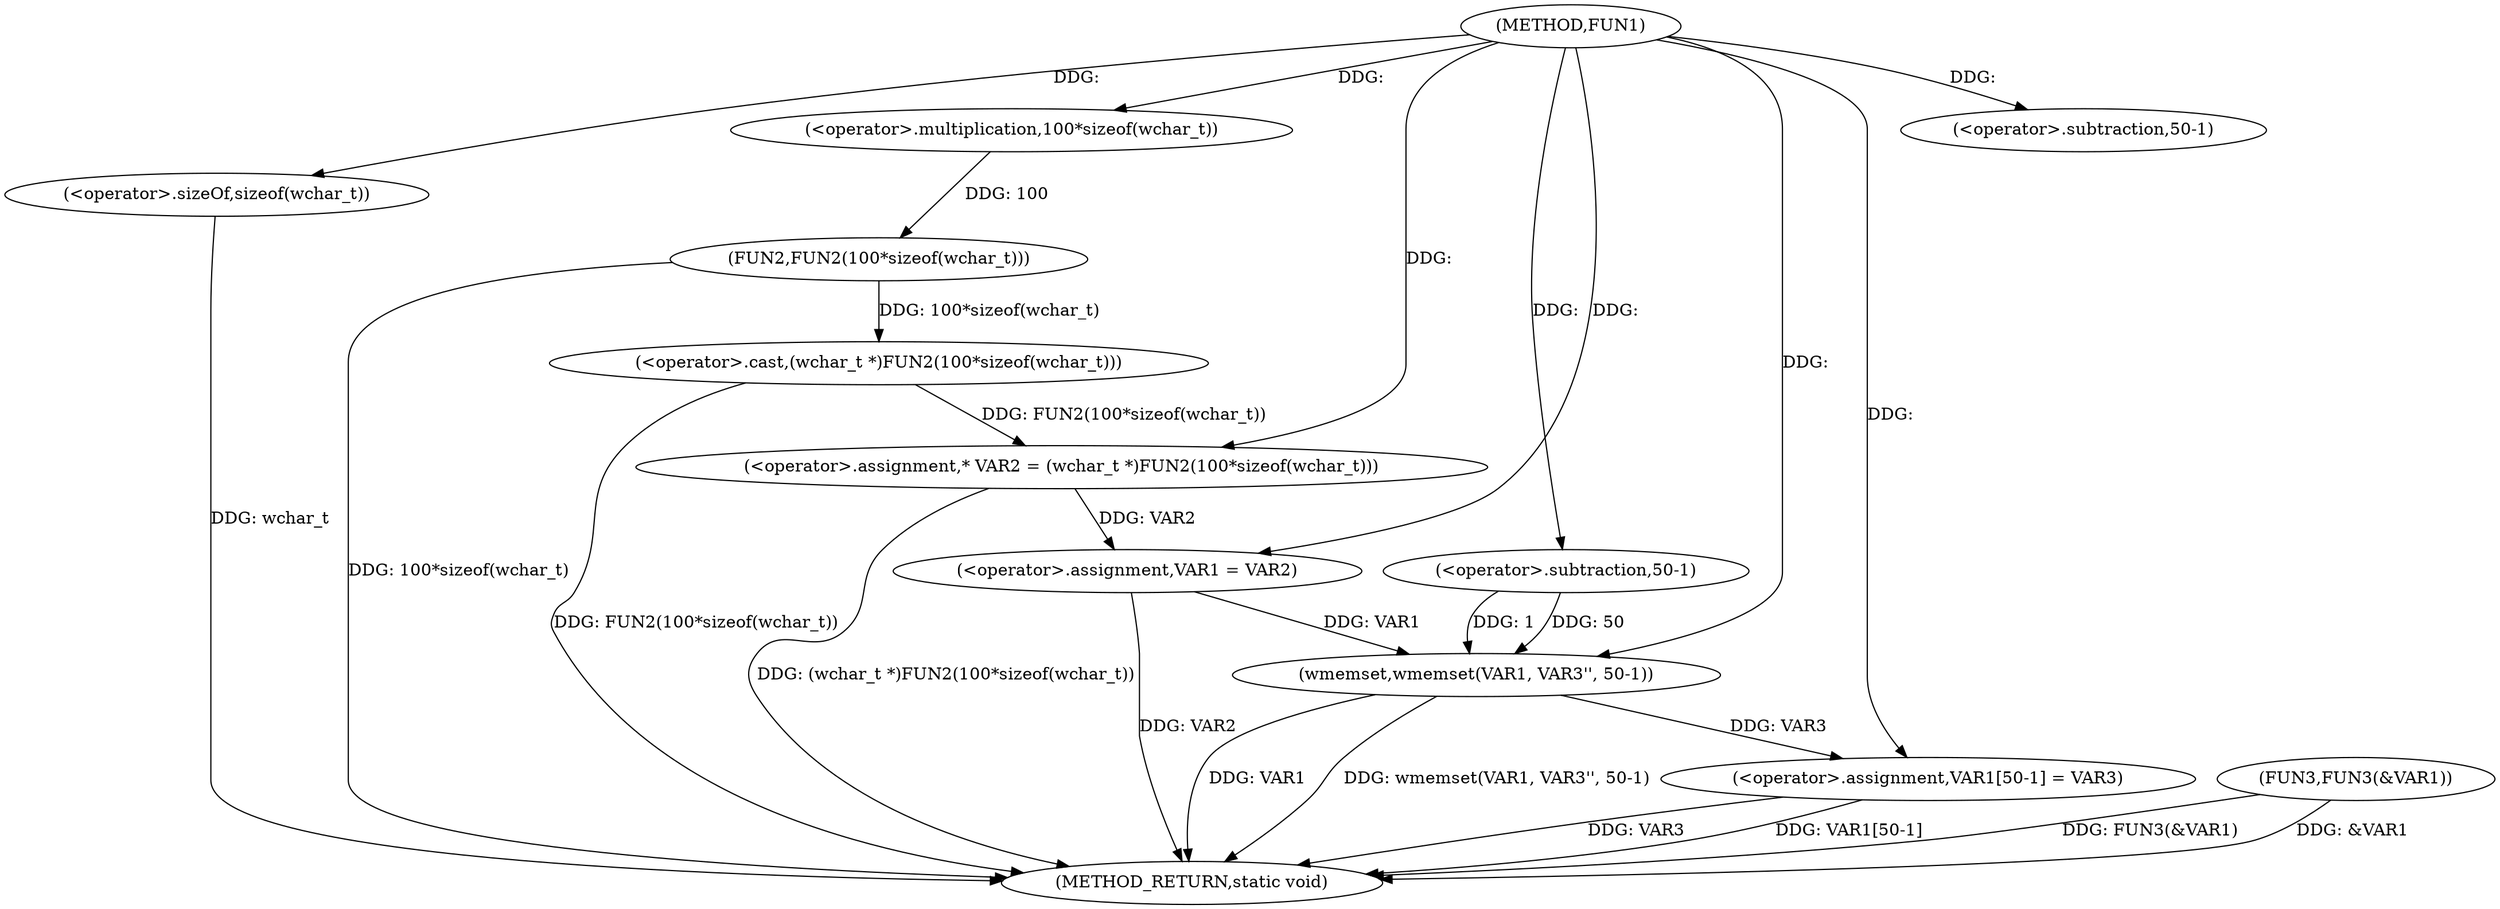 digraph FUN1 {  
"1000100" [label = "(METHOD,FUN1)" ]
"1000132" [label = "(METHOD_RETURN,static void)" ]
"1000104" [label = "(<operator>.assignment,* VAR2 = (wchar_t *)FUN2(100*sizeof(wchar_t)))" ]
"1000106" [label = "(<operator>.cast,(wchar_t *)FUN2(100*sizeof(wchar_t)))" ]
"1000108" [label = "(FUN2,FUN2(100*sizeof(wchar_t)))" ]
"1000109" [label = "(<operator>.multiplication,100*sizeof(wchar_t))" ]
"1000111" [label = "(<operator>.sizeOf,sizeof(wchar_t))" ]
"1000113" [label = "(<operator>.assignment,VAR1 = VAR2)" ]
"1000116" [label = "(wmemset,wmemset(VAR1, VAR3'', 50-1))" ]
"1000119" [label = "(<operator>.subtraction,50-1)" ]
"1000122" [label = "(<operator>.assignment,VAR1[50-1] = VAR3)" ]
"1000125" [label = "(<operator>.subtraction,50-1)" ]
"1000129" [label = "(FUN3,FUN3(&VAR1))" ]
  "1000116" -> "1000132"  [ label = "DDG: VAR1"] 
  "1000129" -> "1000132"  [ label = "DDG: &VAR1"] 
  "1000106" -> "1000132"  [ label = "DDG: FUN2(100*sizeof(wchar_t))"] 
  "1000122" -> "1000132"  [ label = "DDG: VAR1[50-1]"] 
  "1000129" -> "1000132"  [ label = "DDG: FUN3(&VAR1)"] 
  "1000113" -> "1000132"  [ label = "DDG: VAR2"] 
  "1000111" -> "1000132"  [ label = "DDG: wchar_t"] 
  "1000122" -> "1000132"  [ label = "DDG: VAR3"] 
  "1000116" -> "1000132"  [ label = "DDG: wmemset(VAR1, VAR3'', 50-1)"] 
  "1000104" -> "1000132"  [ label = "DDG: (wchar_t *)FUN2(100*sizeof(wchar_t))"] 
  "1000108" -> "1000132"  [ label = "DDG: 100*sizeof(wchar_t)"] 
  "1000106" -> "1000104"  [ label = "DDG: FUN2(100*sizeof(wchar_t))"] 
  "1000100" -> "1000104"  [ label = "DDG: "] 
  "1000108" -> "1000106"  [ label = "DDG: 100*sizeof(wchar_t)"] 
  "1000109" -> "1000108"  [ label = "DDG: 100"] 
  "1000100" -> "1000109"  [ label = "DDG: "] 
  "1000100" -> "1000111"  [ label = "DDG: "] 
  "1000104" -> "1000113"  [ label = "DDG: VAR2"] 
  "1000100" -> "1000113"  [ label = "DDG: "] 
  "1000113" -> "1000116"  [ label = "DDG: VAR1"] 
  "1000100" -> "1000116"  [ label = "DDG: "] 
  "1000119" -> "1000116"  [ label = "DDG: 50"] 
  "1000119" -> "1000116"  [ label = "DDG: 1"] 
  "1000100" -> "1000119"  [ label = "DDG: "] 
  "1000116" -> "1000122"  [ label = "DDG: VAR3"] 
  "1000100" -> "1000122"  [ label = "DDG: "] 
  "1000100" -> "1000125"  [ label = "DDG: "] 
}
